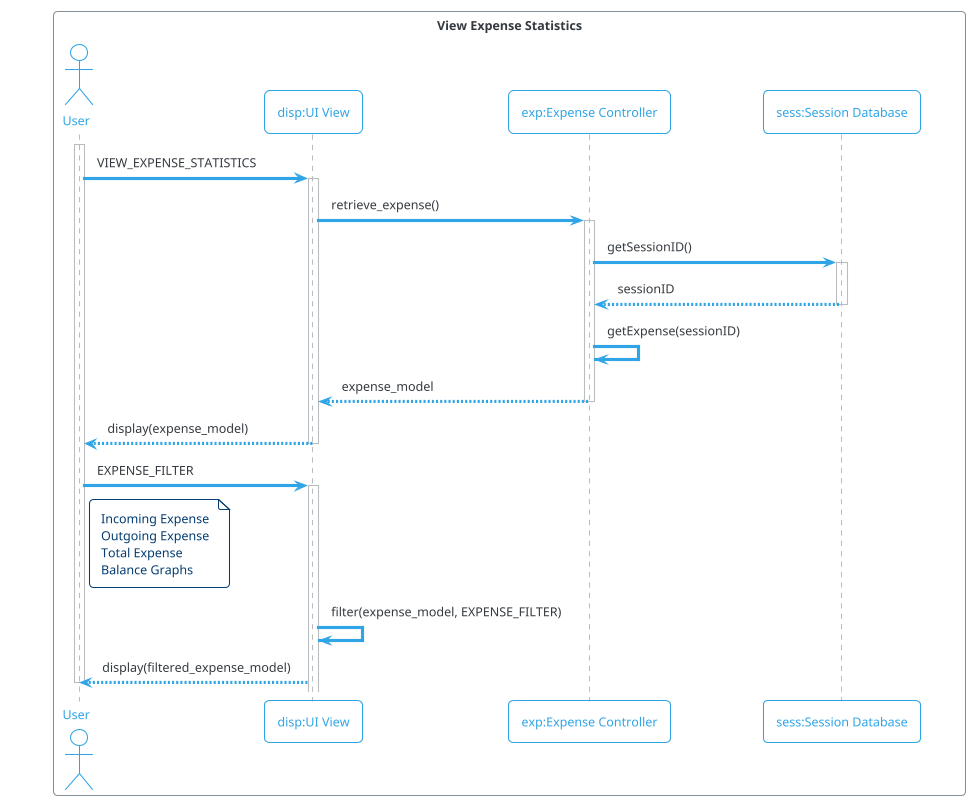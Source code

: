 @startuml
!theme cerulean-outline
box "View Expense Statistics"
actor "User" as user
participant "disp:UI View" as disp
participant "exp:Expense Controller" as exp
participant "sess:Session Database" as sess
end box
activate user
user -> disp ++ : VIEW_EXPENSE_STATISTICS
disp -> exp ++ : retrieve_expense()
exp -> sess ++ : getSessionID()
sess --> exp -- : sessionID 
exp -> exp : getExpense(sessionID)
exp --> disp -- : expense_model
disp --> user -- : display(expense_model)
user -> disp ++ : EXPENSE_FILTER
note right of user
  Incoming Expense
  Outgoing Expense
  Total Expense 
  Balance Graphs
end note
disp -> disp : filter(expense_model, EXPENSE_FILTER)
disp --> user : display(filtered_expense_model)
deactivate user
@enduml